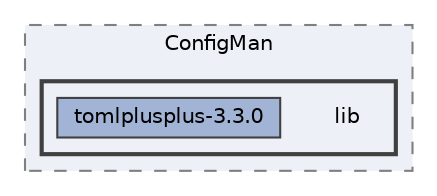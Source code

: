 digraph "C:/Users/HP/Documents/GitHub/Minero-Game/Classes/ConfigMan/lib"
{
 // LATEX_PDF_SIZE
  bgcolor="transparent";
  edge [fontname=Helvetica,fontsize=10,labelfontname=Helvetica,labelfontsize=10];
  node [fontname=Helvetica,fontsize=10,shape=box,height=0.2,width=0.4];
  compound=true
  subgraph clusterdir_b50f087870e3c25c1376ddec585b8e83 {
    graph [ bgcolor="#edf0f7", pencolor="grey50", label="ConfigMan", fontname=Helvetica,fontsize=10 style="filled,dashed", URL="dir_b50f087870e3c25c1376ddec585b8e83.html",tooltip=""]
  subgraph clusterdir_04956f5256176c06f6215b59534a27a6 {
    graph [ bgcolor="#edf0f7", pencolor="grey25", label="", fontname=Helvetica,fontsize=10 style="filled,bold", URL="dir_04956f5256176c06f6215b59534a27a6.html",tooltip=""]
    dir_04956f5256176c06f6215b59534a27a6 [shape=plaintext, label="lib"];
  dir_ef023c768ee4c4ae110ac936b5b460a0 [label="tomlplusplus-3.3.0", fillcolor="#a2b4d6", color="grey25", style="filled", URL="dir_ef023c768ee4c4ae110ac936b5b460a0.html",tooltip=""];
  }
  }
}
